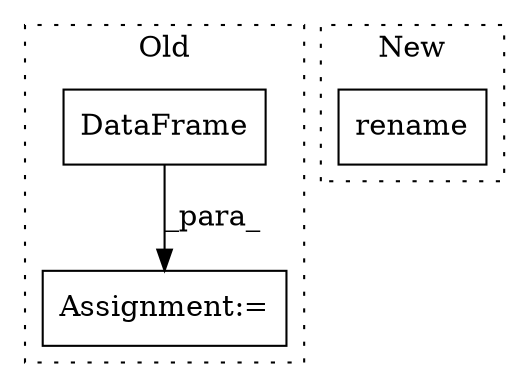 digraph G {
subgraph cluster0 {
1 [label="DataFrame" a="32" s="882" l="11" shape="box"];
3 [label="Assignment:=" a="7" s="874" l="1" shape="box"];
label = "Old";
style="dotted";
}
subgraph cluster1 {
2 [label="rename" a="32" s="833" l="8" shape="box"];
label = "New";
style="dotted";
}
1 -> 3 [label="_para_"];
}